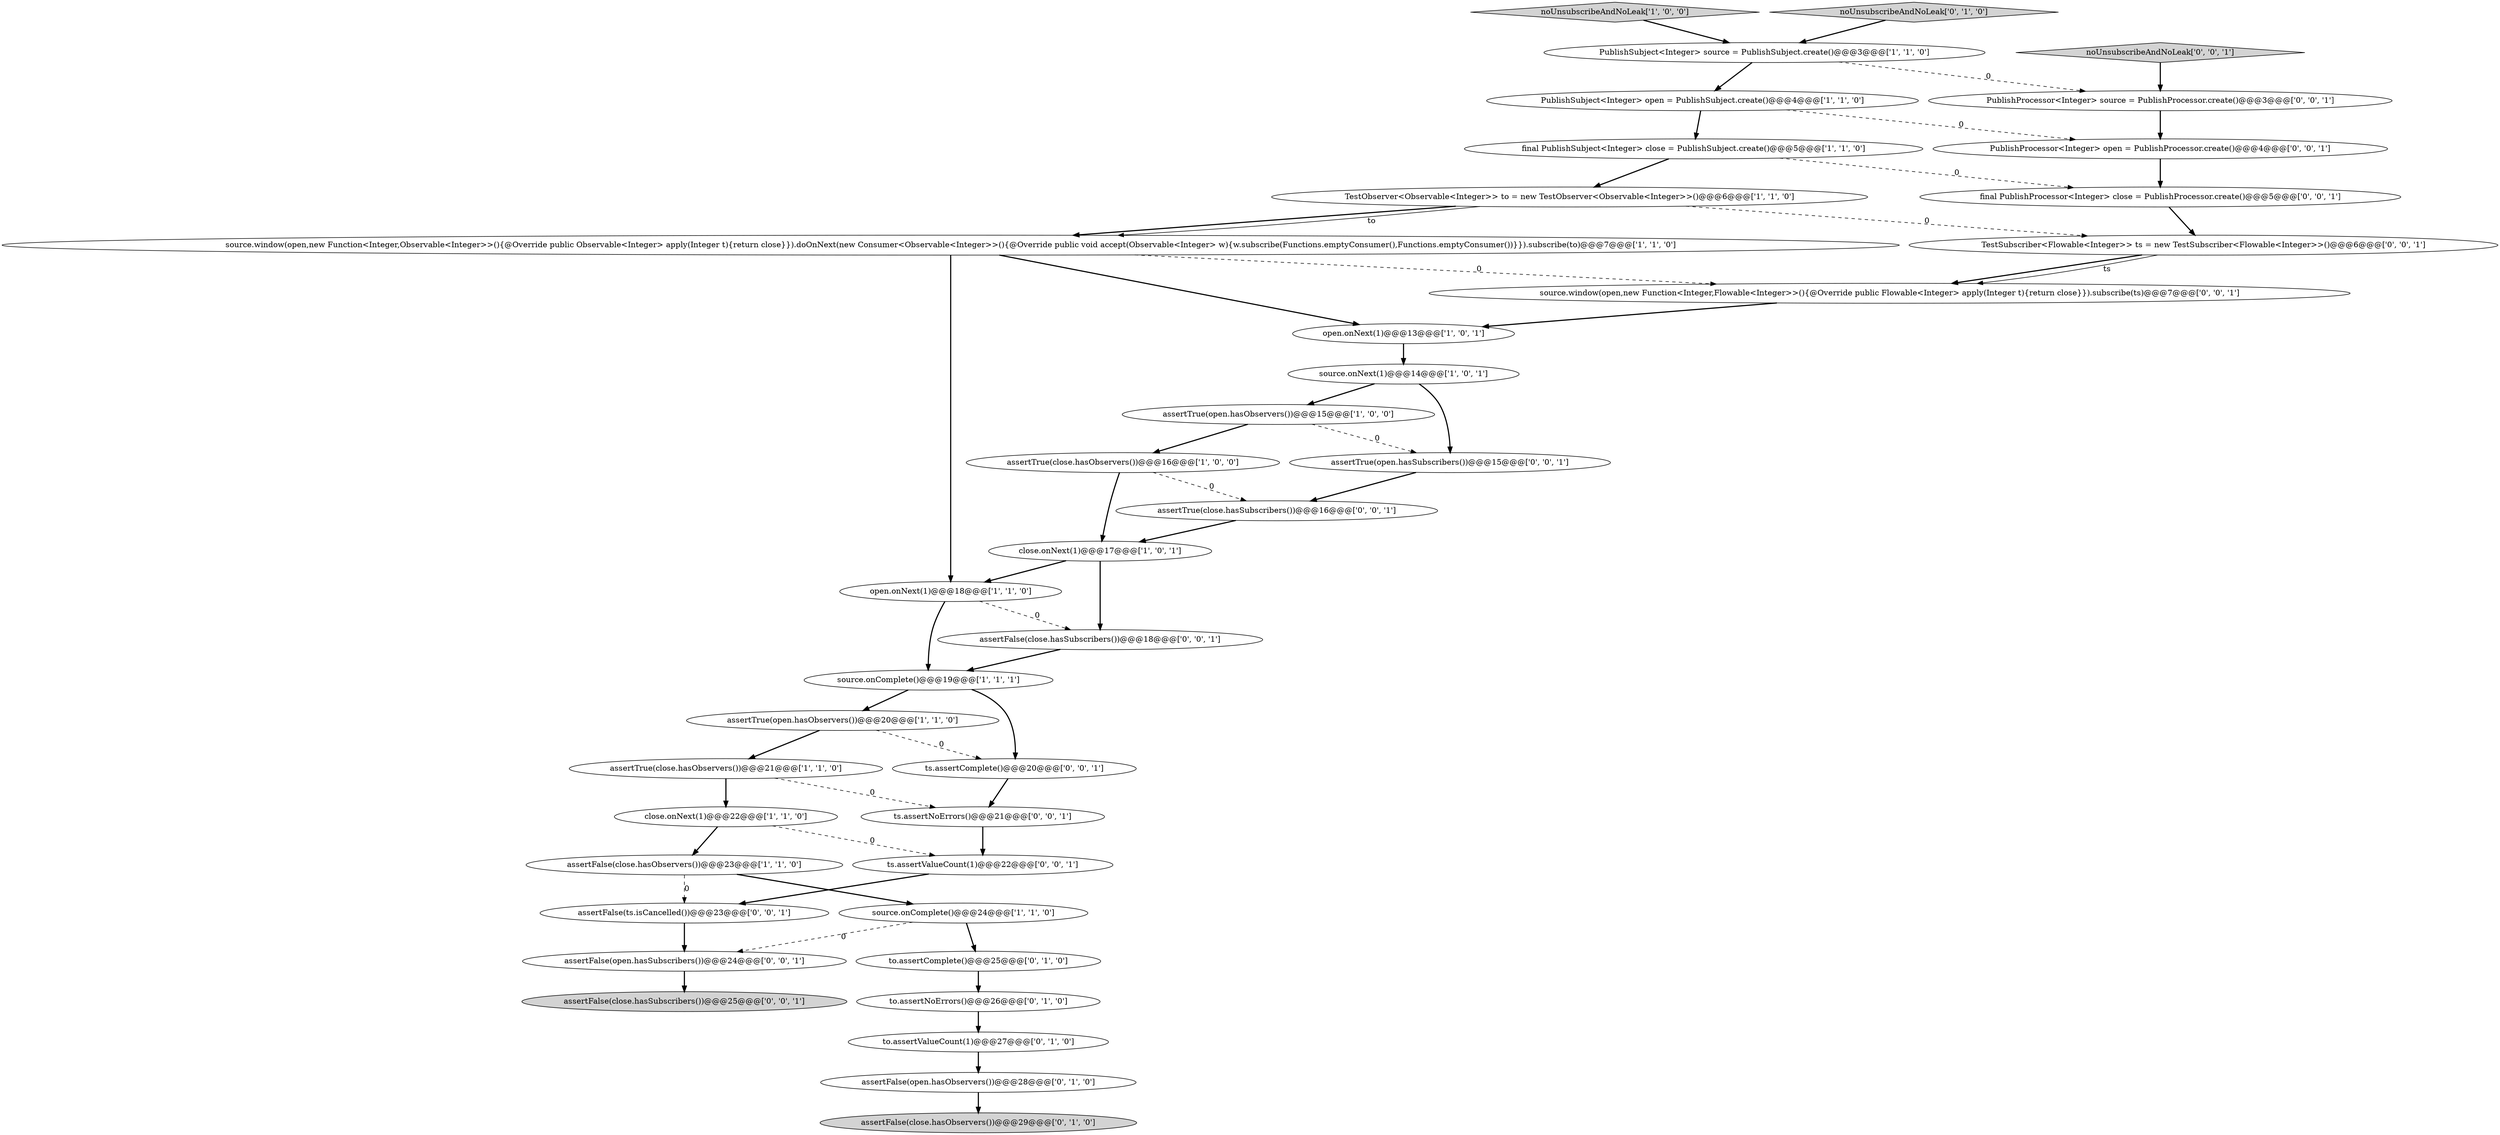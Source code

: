 digraph {
4 [style = filled, label = "open.onNext(1)@@@18@@@['1', '1', '0']", fillcolor = white, shape = ellipse image = "AAA0AAABBB1BBB"];
25 [style = filled, label = "assertTrue(open.hasSubscribers())@@@15@@@['0', '0', '1']", fillcolor = white, shape = ellipse image = "AAA0AAABBB3BBB"];
23 [style = filled, label = "assertFalse(open.hasObservers())@@@28@@@['0', '1', '0']", fillcolor = white, shape = ellipse image = "AAA0AAABBB2BBB"];
26 [style = filled, label = "TestSubscriber<Flowable<Integer>> ts = new TestSubscriber<Flowable<Integer>>()@@@6@@@['0', '0', '1']", fillcolor = white, shape = ellipse image = "AAA0AAABBB3BBB"];
10 [style = filled, label = "TestObserver<Observable<Integer>> to = new TestObserver<Observable<Integer>>()@@@6@@@['1', '1', '0']", fillcolor = white, shape = ellipse image = "AAA0AAABBB1BBB"];
32 [style = filled, label = "assertFalse(close.hasSubscribers())@@@18@@@['0', '0', '1']", fillcolor = white, shape = ellipse image = "AAA0AAABBB3BBB"];
11 [style = filled, label = "open.onNext(1)@@@13@@@['1', '0', '1']", fillcolor = white, shape = ellipse image = "AAA0AAABBB1BBB"];
5 [style = filled, label = "assertTrue(open.hasObservers())@@@20@@@['1', '1', '0']", fillcolor = white, shape = ellipse image = "AAA0AAABBB1BBB"];
19 [style = filled, label = "assertFalse(close.hasObservers())@@@29@@@['0', '1', '0']", fillcolor = lightgray, shape = ellipse image = "AAA0AAABBB2BBB"];
8 [style = filled, label = "final PublishSubject<Integer> close = PublishSubject.create()@@@5@@@['1', '1', '0']", fillcolor = white, shape = ellipse image = "AAA0AAABBB1BBB"];
16 [style = filled, label = "noUnsubscribeAndNoLeak['1', '0', '0']", fillcolor = lightgray, shape = diamond image = "AAA0AAABBB1BBB"];
31 [style = filled, label = "final PublishProcessor<Integer> close = PublishProcessor.create()@@@5@@@['0', '0', '1']", fillcolor = white, shape = ellipse image = "AAA0AAABBB3BBB"];
27 [style = filled, label = "assertFalse(ts.isCancelled())@@@23@@@['0', '0', '1']", fillcolor = white, shape = ellipse image = "AAA0AAABBB3BBB"];
2 [style = filled, label = "assertTrue(close.hasObservers())@@@16@@@['1', '0', '0']", fillcolor = white, shape = ellipse image = "AAA0AAABBB1BBB"];
3 [style = filled, label = "close.onNext(1)@@@22@@@['1', '1', '0']", fillcolor = white, shape = ellipse image = "AAA0AAABBB1BBB"];
30 [style = filled, label = "assertFalse(open.hasSubscribers())@@@24@@@['0', '0', '1']", fillcolor = white, shape = ellipse image = "AAA0AAABBB3BBB"];
17 [style = filled, label = "source.window(open,new Function<Integer,Observable<Integer>>(){@Override public Observable<Integer> apply(Integer t){return close}}).doOnNext(new Consumer<Observable<Integer>>(){@Override public void accept(Observable<Integer> w){w.subscribe(Functions.emptyConsumer(),Functions.emptyConsumer())}}).subscribe(to)@@@7@@@['1', '1', '0']", fillcolor = white, shape = ellipse image = "AAA0AAABBB1BBB"];
33 [style = filled, label = "assertFalse(close.hasSubscribers())@@@25@@@['0', '0', '1']", fillcolor = lightgray, shape = ellipse image = "AAA0AAABBB3BBB"];
29 [style = filled, label = "assertTrue(close.hasSubscribers())@@@16@@@['0', '0', '1']", fillcolor = white, shape = ellipse image = "AAA0AAABBB3BBB"];
13 [style = filled, label = "source.onComplete()@@@19@@@['1', '1', '1']", fillcolor = white, shape = ellipse image = "AAA0AAABBB1BBB"];
6 [style = filled, label = "assertTrue(close.hasObservers())@@@21@@@['1', '1', '0']", fillcolor = white, shape = ellipse image = "AAA0AAABBB1BBB"];
37 [style = filled, label = "PublishProcessor<Integer> open = PublishProcessor.create()@@@4@@@['0', '0', '1']", fillcolor = white, shape = ellipse image = "AAA0AAABBB3BBB"];
15 [style = filled, label = "source.onComplete()@@@24@@@['1', '1', '0']", fillcolor = white, shape = ellipse image = "AAA0AAABBB1BBB"];
9 [style = filled, label = "assertTrue(open.hasObservers())@@@15@@@['1', '0', '0']", fillcolor = white, shape = ellipse image = "AAA0AAABBB1BBB"];
24 [style = filled, label = "ts.assertNoErrors()@@@21@@@['0', '0', '1']", fillcolor = white, shape = ellipse image = "AAA0AAABBB3BBB"];
14 [style = filled, label = "close.onNext(1)@@@17@@@['1', '0', '1']", fillcolor = white, shape = ellipse image = "AAA0AAABBB1BBB"];
35 [style = filled, label = "ts.assertComplete()@@@20@@@['0', '0', '1']", fillcolor = white, shape = ellipse image = "AAA0AAABBB3BBB"];
28 [style = filled, label = "noUnsubscribeAndNoLeak['0', '0', '1']", fillcolor = lightgray, shape = diamond image = "AAA0AAABBB3BBB"];
20 [style = filled, label = "to.assertComplete()@@@25@@@['0', '1', '0']", fillcolor = white, shape = ellipse image = "AAA0AAABBB2BBB"];
38 [style = filled, label = "ts.assertValueCount(1)@@@22@@@['0', '0', '1']", fillcolor = white, shape = ellipse image = "AAA0AAABBB3BBB"];
22 [style = filled, label = "to.assertValueCount(1)@@@27@@@['0', '1', '0']", fillcolor = white, shape = ellipse image = "AAA0AAABBB2BBB"];
34 [style = filled, label = "PublishProcessor<Integer> source = PublishProcessor.create()@@@3@@@['0', '0', '1']", fillcolor = white, shape = ellipse image = "AAA0AAABBB3BBB"];
7 [style = filled, label = "PublishSubject<Integer> open = PublishSubject.create()@@@4@@@['1', '1', '0']", fillcolor = white, shape = ellipse image = "AAA0AAABBB1BBB"];
21 [style = filled, label = "noUnsubscribeAndNoLeak['0', '1', '0']", fillcolor = lightgray, shape = diamond image = "AAA0AAABBB2BBB"];
18 [style = filled, label = "to.assertNoErrors()@@@26@@@['0', '1', '0']", fillcolor = white, shape = ellipse image = "AAA0AAABBB2BBB"];
12 [style = filled, label = "source.onNext(1)@@@14@@@['1', '0', '1']", fillcolor = white, shape = ellipse image = "AAA0AAABBB1BBB"];
36 [style = filled, label = "source.window(open,new Function<Integer,Flowable<Integer>>(){@Override public Flowable<Integer> apply(Integer t){return close}}).subscribe(ts)@@@7@@@['0', '0', '1']", fillcolor = white, shape = ellipse image = "AAA0AAABBB3BBB"];
0 [style = filled, label = "PublishSubject<Integer> source = PublishSubject.create()@@@3@@@['1', '1', '0']", fillcolor = white, shape = ellipse image = "AAA0AAABBB1BBB"];
1 [style = filled, label = "assertFalse(close.hasObservers())@@@23@@@['1', '1', '0']", fillcolor = white, shape = ellipse image = "AAA0AAABBB1BBB"];
6->3 [style = bold, label=""];
8->10 [style = bold, label=""];
16->0 [style = bold, label=""];
30->33 [style = bold, label=""];
3->1 [style = bold, label=""];
21->0 [style = bold, label=""];
28->34 [style = bold, label=""];
9->2 [style = bold, label=""];
1->27 [style = dashed, label="0"];
1->15 [style = bold, label=""];
26->36 [style = bold, label=""];
27->30 [style = bold, label=""];
4->13 [style = bold, label=""];
3->38 [style = dashed, label="0"];
15->30 [style = dashed, label="0"];
38->27 [style = bold, label=""];
26->36 [style = solid, label="ts"];
10->17 [style = bold, label=""];
11->12 [style = bold, label=""];
24->38 [style = bold, label=""];
25->29 [style = bold, label=""];
7->8 [style = bold, label=""];
12->9 [style = bold, label=""];
22->23 [style = bold, label=""];
36->11 [style = bold, label=""];
35->24 [style = bold, label=""];
0->7 [style = bold, label=""];
4->32 [style = dashed, label="0"];
20->18 [style = bold, label=""];
31->26 [style = bold, label=""];
10->26 [style = dashed, label="0"];
18->22 [style = bold, label=""];
5->6 [style = bold, label=""];
5->35 [style = dashed, label="0"];
34->37 [style = bold, label=""];
37->31 [style = bold, label=""];
6->24 [style = dashed, label="0"];
15->20 [style = bold, label=""];
12->25 [style = bold, label=""];
23->19 [style = bold, label=""];
2->29 [style = dashed, label="0"];
2->14 [style = bold, label=""];
9->25 [style = dashed, label="0"];
29->14 [style = bold, label=""];
13->5 [style = bold, label=""];
0->34 [style = dashed, label="0"];
7->37 [style = dashed, label="0"];
10->17 [style = solid, label="to"];
8->31 [style = dashed, label="0"];
32->13 [style = bold, label=""];
17->36 [style = dashed, label="0"];
14->32 [style = bold, label=""];
13->35 [style = bold, label=""];
17->4 [style = bold, label=""];
14->4 [style = bold, label=""];
17->11 [style = bold, label=""];
}
